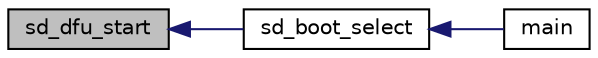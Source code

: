 digraph "sd_dfu_start"
{
  edge [fontname="Helvetica",fontsize="10",labelfontname="Helvetica",labelfontsize="10"];
  node [fontname="Helvetica",fontsize="10",shape=record];
  rankdir="LR";
  Node3 [label="sd_dfu_start",height=0.2,width=0.4,color="black", fillcolor="grey75", style="filled", fontcolor="black"];
  Node3 -> Node4 [dir="back",color="midnightblue",fontsize="10",style="solid"];
  Node4 [label="sd_boot_select",height=0.2,width=0.4,color="black", fillcolor="white", style="filled",URL="$group___s_d___platform___function___declarations.html#ga28381c9d642f66d9a6968ff7406a63d4",tooltip="Boot selection. "];
  Node4 -> Node5 [dir="back",color="midnightblue",fontsize="10",style="solid"];
  Node5 [label="main",height=0.2,width=0.4,color="black", fillcolor="white", style="filled",URL="$group___s_d___main.html#ga840291bc02cba5474a4cb46a9b9566fe",tooltip="Main Program Entry Point Initializes each peripheral along with any interrupts and begins execution o..."];
}
